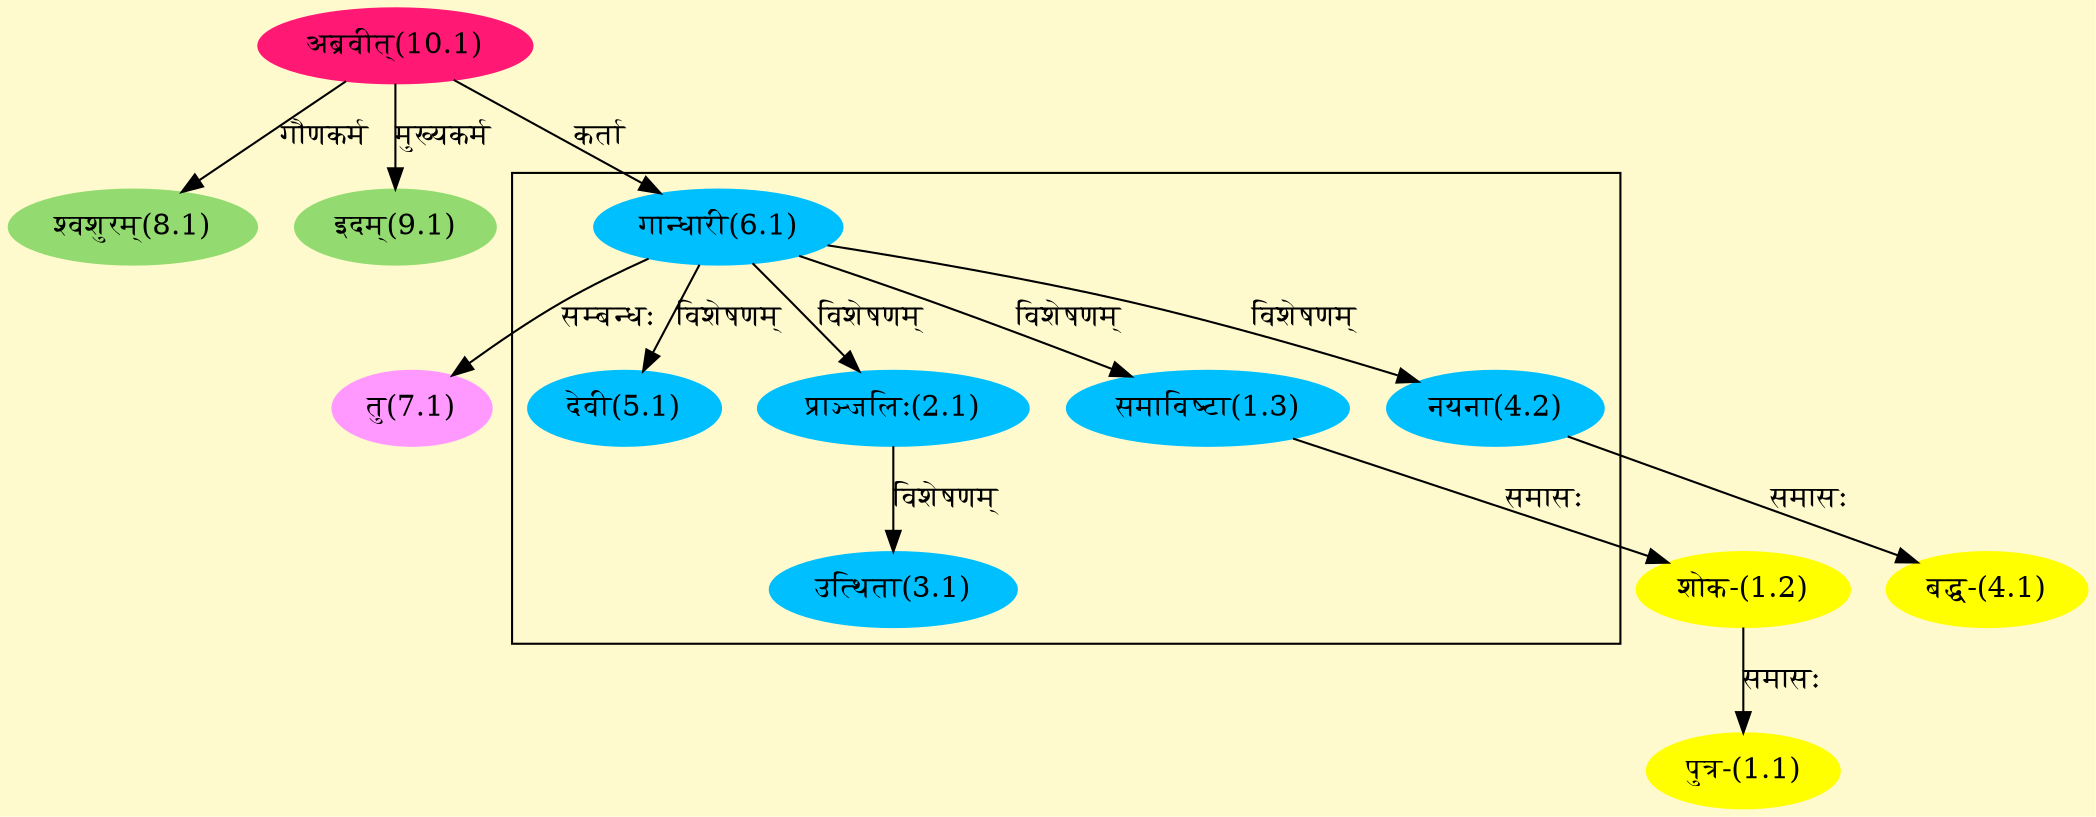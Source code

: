digraph G{
rankdir=BT;
 compound=true;
 bgcolor="lemonchiffon1";

subgraph cluster_1{
Node1_3 [style=filled, color="#00BFFF" label = "समाविष्टा(1.3)"]
Node6_1 [style=filled, color="#00BFFF" label = "गान्धारी(6.1)"]
Node2_1 [style=filled, color="#00BFFF" label = "प्राञ्जलिः(2.1)"]
Node3_1 [style=filled, color="#00BFFF" label = "उत्थिता(3.1)"]
Node4_2 [style=filled, color="#00BFFF" label = "नयना(4.2)"]
Node5_1 [style=filled, color="#00BFFF" label = "देवी(5.1)"]

}
Node1_1 [style=filled, color="#FFFF00" label = "पुत्र-(1.1)"]
Node1_2 [style=filled, color="#FFFF00" label = "शोक-(1.2)"]
Node1_3 [style=filled, color="#00BFFF" label = "समाविष्टा(1.3)"]
Node4_1 [style=filled, color="#FFFF00" label = "बद्ध-(4.1)"]
Node4_2 [style=filled, color="#00BFFF" label = "नयना(4.2)"]
Node6_1 [style=filled, color="#00BFFF" label = "गान्धारी(6.1)"]
Node10_1 [style=filled, color="#FF1975" label = "अब्रवीत्(10.1)"]
Node7_1 [style=filled, color="#FF99FF" label = "तु(7.1)"]
Node8_1 [style=filled, color="#93DB70" label = "श्वशुरम्(8.1)"]
Node9_1 [style=filled, color="#93DB70" label = "इदम्(9.1)"]
/* Start of Relations section */

Node1_1 -> Node1_2 [  label="समासः"  dir="back" ]
Node1_2 -> Node1_3 [  label="समासः"  dir="back" ]
Node1_3 -> Node6_1 [  label="विशेषणम्"  dir="back" ]
Node2_1 -> Node6_1 [  label="विशेषणम्"  dir="back" ]
Node3_1 -> Node2_1 [  label="विशेषणम्"  dir="back" ]
Node4_1 -> Node4_2 [  label="समासः"  dir="back" ]
Node4_2 -> Node6_1 [  label="विशेषणम्"  dir="back" ]
Node5_1 -> Node6_1 [  label="विशेषणम्"  dir="back" ]
Node6_1 -> Node10_1 [  label="कर्ता"  dir="back" ]
Node7_1 -> Node6_1 [  label="सम्बन्धः"  dir="back" ]
Node8_1 -> Node10_1 [  label="गौणकर्म"  dir="back" ]
Node9_1 -> Node10_1 [  label="मुख्यकर्म"  dir="back" ]
}
